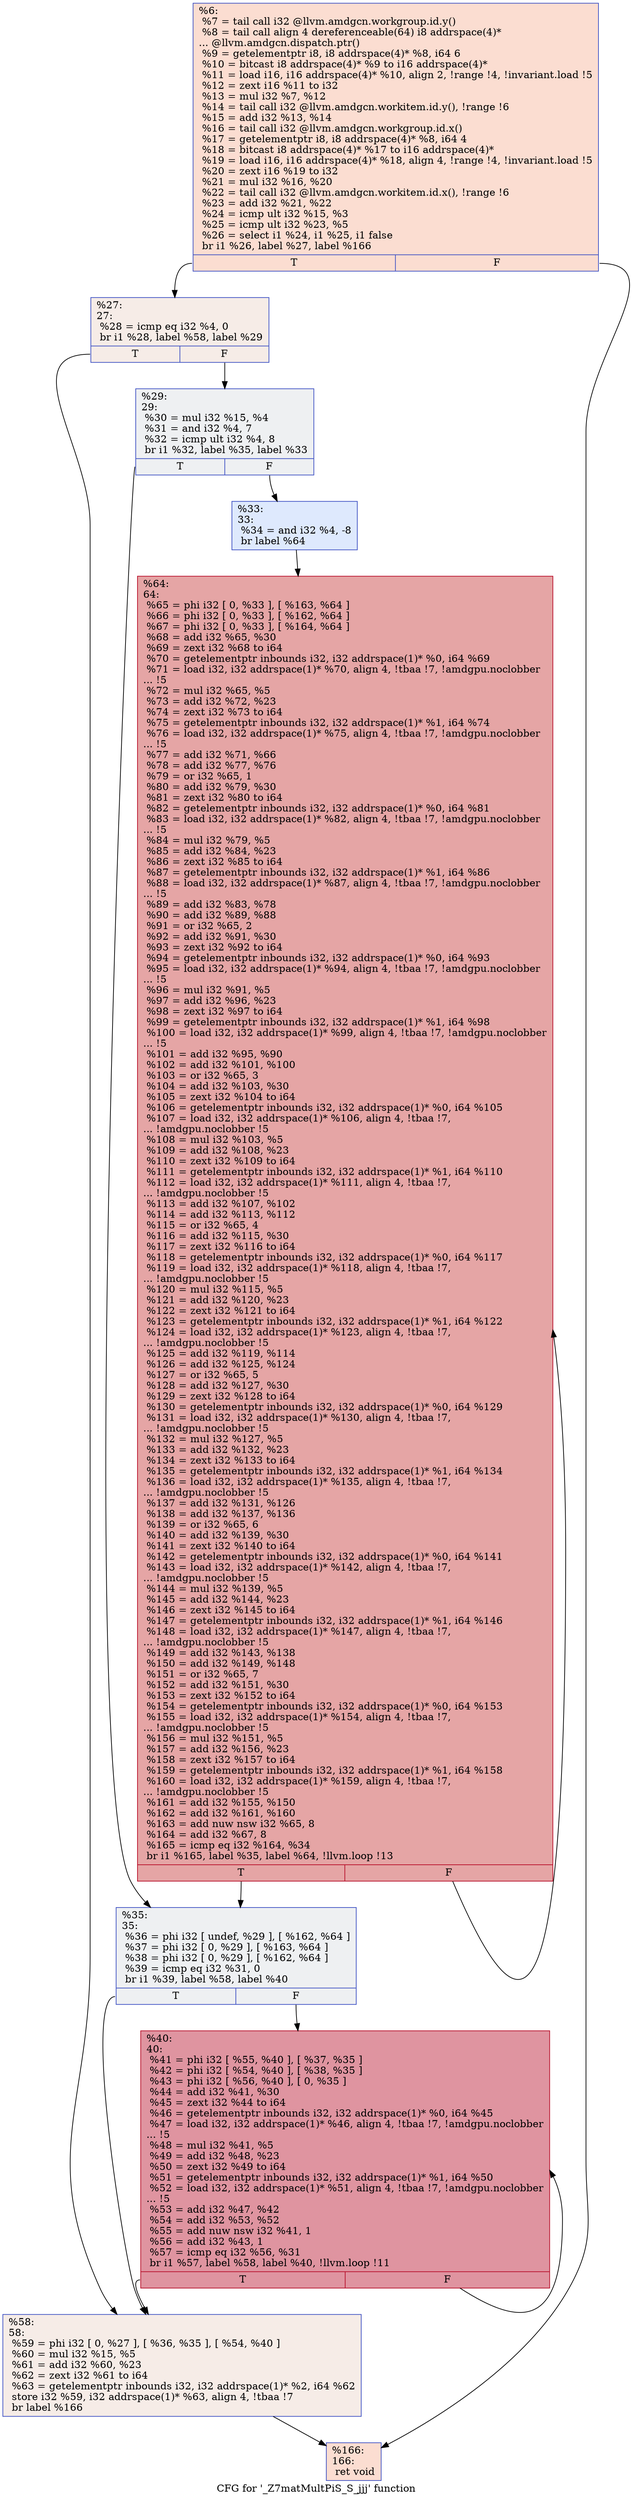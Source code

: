 digraph "CFG for '_Z7matMultPiS_S_jjj' function" {
	label="CFG for '_Z7matMultPiS_S_jjj' function";

	Node0x622ea90 [shape=record,color="#3d50c3ff", style=filled, fillcolor="#f7b39670",label="{%6:\l  %7 = tail call i32 @llvm.amdgcn.workgroup.id.y()\l  %8 = tail call align 4 dereferenceable(64) i8 addrspace(4)*\l... @llvm.amdgcn.dispatch.ptr()\l  %9 = getelementptr i8, i8 addrspace(4)* %8, i64 6\l  %10 = bitcast i8 addrspace(4)* %9 to i16 addrspace(4)*\l  %11 = load i16, i16 addrspace(4)* %10, align 2, !range !4, !invariant.load !5\l  %12 = zext i16 %11 to i32\l  %13 = mul i32 %7, %12\l  %14 = tail call i32 @llvm.amdgcn.workitem.id.y(), !range !6\l  %15 = add i32 %13, %14\l  %16 = tail call i32 @llvm.amdgcn.workgroup.id.x()\l  %17 = getelementptr i8, i8 addrspace(4)* %8, i64 4\l  %18 = bitcast i8 addrspace(4)* %17 to i16 addrspace(4)*\l  %19 = load i16, i16 addrspace(4)* %18, align 4, !range !4, !invariant.load !5\l  %20 = zext i16 %19 to i32\l  %21 = mul i32 %16, %20\l  %22 = tail call i32 @llvm.amdgcn.workitem.id.x(), !range !6\l  %23 = add i32 %21, %22\l  %24 = icmp ult i32 %15, %3\l  %25 = icmp ult i32 %23, %5\l  %26 = select i1 %24, i1 %25, i1 false\l  br i1 %26, label %27, label %166\l|{<s0>T|<s1>F}}"];
	Node0x622ea90:s0 -> Node0x6232510;
	Node0x622ea90:s1 -> Node0x62325a0;
	Node0x6232510 [shape=record,color="#3d50c3ff", style=filled, fillcolor="#ead5c970",label="{%27:\l27:                                               \l  %28 = icmp eq i32 %4, 0\l  br i1 %28, label %58, label %29\l|{<s0>T|<s1>F}}"];
	Node0x6232510:s0 -> Node0x62327a0;
	Node0x6232510:s1 -> Node0x62327f0;
	Node0x62327f0 [shape=record,color="#3d50c3ff", style=filled, fillcolor="#d9dce170",label="{%29:\l29:                                               \l  %30 = mul i32 %15, %4\l  %31 = and i32 %4, 7\l  %32 = icmp ult i32 %4, 8\l  br i1 %32, label %35, label %33\l|{<s0>T|<s1>F}}"];
	Node0x62327f0:s0 -> Node0x6230ab0;
	Node0x62327f0:s1 -> Node0x6230b00;
	Node0x6230b00 [shape=record,color="#3d50c3ff", style=filled, fillcolor="#b5cdfa70",label="{%33:\l33:                                               \l  %34 = and i32 %4, -8\l  br label %64\l}"];
	Node0x6230b00 -> Node0x6232e90;
	Node0x6230ab0 [shape=record,color="#3d50c3ff", style=filled, fillcolor="#d9dce170",label="{%35:\l35:                                               \l  %36 = phi i32 [ undef, %29 ], [ %162, %64 ]\l  %37 = phi i32 [ 0, %29 ], [ %163, %64 ]\l  %38 = phi i32 [ 0, %29 ], [ %162, %64 ]\l  %39 = icmp eq i32 %31, 0\l  br i1 %39, label %58, label %40\l|{<s0>T|<s1>F}}"];
	Node0x6230ab0:s0 -> Node0x62327a0;
	Node0x6230ab0:s1 -> Node0x62336b0;
	Node0x62336b0 [shape=record,color="#b70d28ff", style=filled, fillcolor="#b70d2870",label="{%40:\l40:                                               \l  %41 = phi i32 [ %55, %40 ], [ %37, %35 ]\l  %42 = phi i32 [ %54, %40 ], [ %38, %35 ]\l  %43 = phi i32 [ %56, %40 ], [ 0, %35 ]\l  %44 = add i32 %41, %30\l  %45 = zext i32 %44 to i64\l  %46 = getelementptr inbounds i32, i32 addrspace(1)* %0, i64 %45\l  %47 = load i32, i32 addrspace(1)* %46, align 4, !tbaa !7, !amdgpu.noclobber\l... !5\l  %48 = mul i32 %41, %5\l  %49 = add i32 %48, %23\l  %50 = zext i32 %49 to i64\l  %51 = getelementptr inbounds i32, i32 addrspace(1)* %1, i64 %50\l  %52 = load i32, i32 addrspace(1)* %51, align 4, !tbaa !7, !amdgpu.noclobber\l... !5\l  %53 = add i32 %47, %42\l  %54 = add i32 %53, %52\l  %55 = add nuw nsw i32 %41, 1\l  %56 = add i32 %43, 1\l  %57 = icmp eq i32 %56, %31\l  br i1 %57, label %58, label %40, !llvm.loop !11\l|{<s0>T|<s1>F}}"];
	Node0x62336b0:s0 -> Node0x62327a0;
	Node0x62336b0:s1 -> Node0x62336b0;
	Node0x62327a0 [shape=record,color="#3d50c3ff", style=filled, fillcolor="#ead5c970",label="{%58:\l58:                                               \l  %59 = phi i32 [ 0, %27 ], [ %36, %35 ], [ %54, %40 ]\l  %60 = mul i32 %15, %5\l  %61 = add i32 %60, %23\l  %62 = zext i32 %61 to i64\l  %63 = getelementptr inbounds i32, i32 addrspace(1)* %2, i64 %62\l  store i32 %59, i32 addrspace(1)* %63, align 4, !tbaa !7\l  br label %166\l}"];
	Node0x62327a0 -> Node0x62325a0;
	Node0x6232e90 [shape=record,color="#b70d28ff", style=filled, fillcolor="#c5333470",label="{%64:\l64:                                               \l  %65 = phi i32 [ 0, %33 ], [ %163, %64 ]\l  %66 = phi i32 [ 0, %33 ], [ %162, %64 ]\l  %67 = phi i32 [ 0, %33 ], [ %164, %64 ]\l  %68 = add i32 %65, %30\l  %69 = zext i32 %68 to i64\l  %70 = getelementptr inbounds i32, i32 addrspace(1)* %0, i64 %69\l  %71 = load i32, i32 addrspace(1)* %70, align 4, !tbaa !7, !amdgpu.noclobber\l... !5\l  %72 = mul i32 %65, %5\l  %73 = add i32 %72, %23\l  %74 = zext i32 %73 to i64\l  %75 = getelementptr inbounds i32, i32 addrspace(1)* %1, i64 %74\l  %76 = load i32, i32 addrspace(1)* %75, align 4, !tbaa !7, !amdgpu.noclobber\l... !5\l  %77 = add i32 %71, %66\l  %78 = add i32 %77, %76\l  %79 = or i32 %65, 1\l  %80 = add i32 %79, %30\l  %81 = zext i32 %80 to i64\l  %82 = getelementptr inbounds i32, i32 addrspace(1)* %0, i64 %81\l  %83 = load i32, i32 addrspace(1)* %82, align 4, !tbaa !7, !amdgpu.noclobber\l... !5\l  %84 = mul i32 %79, %5\l  %85 = add i32 %84, %23\l  %86 = zext i32 %85 to i64\l  %87 = getelementptr inbounds i32, i32 addrspace(1)* %1, i64 %86\l  %88 = load i32, i32 addrspace(1)* %87, align 4, !tbaa !7, !amdgpu.noclobber\l... !5\l  %89 = add i32 %83, %78\l  %90 = add i32 %89, %88\l  %91 = or i32 %65, 2\l  %92 = add i32 %91, %30\l  %93 = zext i32 %92 to i64\l  %94 = getelementptr inbounds i32, i32 addrspace(1)* %0, i64 %93\l  %95 = load i32, i32 addrspace(1)* %94, align 4, !tbaa !7, !amdgpu.noclobber\l... !5\l  %96 = mul i32 %91, %5\l  %97 = add i32 %96, %23\l  %98 = zext i32 %97 to i64\l  %99 = getelementptr inbounds i32, i32 addrspace(1)* %1, i64 %98\l  %100 = load i32, i32 addrspace(1)* %99, align 4, !tbaa !7, !amdgpu.noclobber\l... !5\l  %101 = add i32 %95, %90\l  %102 = add i32 %101, %100\l  %103 = or i32 %65, 3\l  %104 = add i32 %103, %30\l  %105 = zext i32 %104 to i64\l  %106 = getelementptr inbounds i32, i32 addrspace(1)* %0, i64 %105\l  %107 = load i32, i32 addrspace(1)* %106, align 4, !tbaa !7,\l... !amdgpu.noclobber !5\l  %108 = mul i32 %103, %5\l  %109 = add i32 %108, %23\l  %110 = zext i32 %109 to i64\l  %111 = getelementptr inbounds i32, i32 addrspace(1)* %1, i64 %110\l  %112 = load i32, i32 addrspace(1)* %111, align 4, !tbaa !7,\l... !amdgpu.noclobber !5\l  %113 = add i32 %107, %102\l  %114 = add i32 %113, %112\l  %115 = or i32 %65, 4\l  %116 = add i32 %115, %30\l  %117 = zext i32 %116 to i64\l  %118 = getelementptr inbounds i32, i32 addrspace(1)* %0, i64 %117\l  %119 = load i32, i32 addrspace(1)* %118, align 4, !tbaa !7,\l... !amdgpu.noclobber !5\l  %120 = mul i32 %115, %5\l  %121 = add i32 %120, %23\l  %122 = zext i32 %121 to i64\l  %123 = getelementptr inbounds i32, i32 addrspace(1)* %1, i64 %122\l  %124 = load i32, i32 addrspace(1)* %123, align 4, !tbaa !7,\l... !amdgpu.noclobber !5\l  %125 = add i32 %119, %114\l  %126 = add i32 %125, %124\l  %127 = or i32 %65, 5\l  %128 = add i32 %127, %30\l  %129 = zext i32 %128 to i64\l  %130 = getelementptr inbounds i32, i32 addrspace(1)* %0, i64 %129\l  %131 = load i32, i32 addrspace(1)* %130, align 4, !tbaa !7,\l... !amdgpu.noclobber !5\l  %132 = mul i32 %127, %5\l  %133 = add i32 %132, %23\l  %134 = zext i32 %133 to i64\l  %135 = getelementptr inbounds i32, i32 addrspace(1)* %1, i64 %134\l  %136 = load i32, i32 addrspace(1)* %135, align 4, !tbaa !7,\l... !amdgpu.noclobber !5\l  %137 = add i32 %131, %126\l  %138 = add i32 %137, %136\l  %139 = or i32 %65, 6\l  %140 = add i32 %139, %30\l  %141 = zext i32 %140 to i64\l  %142 = getelementptr inbounds i32, i32 addrspace(1)* %0, i64 %141\l  %143 = load i32, i32 addrspace(1)* %142, align 4, !tbaa !7,\l... !amdgpu.noclobber !5\l  %144 = mul i32 %139, %5\l  %145 = add i32 %144, %23\l  %146 = zext i32 %145 to i64\l  %147 = getelementptr inbounds i32, i32 addrspace(1)* %1, i64 %146\l  %148 = load i32, i32 addrspace(1)* %147, align 4, !tbaa !7,\l... !amdgpu.noclobber !5\l  %149 = add i32 %143, %138\l  %150 = add i32 %149, %148\l  %151 = or i32 %65, 7\l  %152 = add i32 %151, %30\l  %153 = zext i32 %152 to i64\l  %154 = getelementptr inbounds i32, i32 addrspace(1)* %0, i64 %153\l  %155 = load i32, i32 addrspace(1)* %154, align 4, !tbaa !7,\l... !amdgpu.noclobber !5\l  %156 = mul i32 %151, %5\l  %157 = add i32 %156, %23\l  %158 = zext i32 %157 to i64\l  %159 = getelementptr inbounds i32, i32 addrspace(1)* %1, i64 %158\l  %160 = load i32, i32 addrspace(1)* %159, align 4, !tbaa !7,\l... !amdgpu.noclobber !5\l  %161 = add i32 %155, %150\l  %162 = add i32 %161, %160\l  %163 = add nuw nsw i32 %65, 8\l  %164 = add i32 %67, 8\l  %165 = icmp eq i32 %164, %34\l  br i1 %165, label %35, label %64, !llvm.loop !13\l|{<s0>T|<s1>F}}"];
	Node0x6232e90:s0 -> Node0x6230ab0;
	Node0x6232e90:s1 -> Node0x6232e90;
	Node0x62325a0 [shape=record,color="#3d50c3ff", style=filled, fillcolor="#f7b39670",label="{%166:\l166:                                              \l  ret void\l}"];
}
